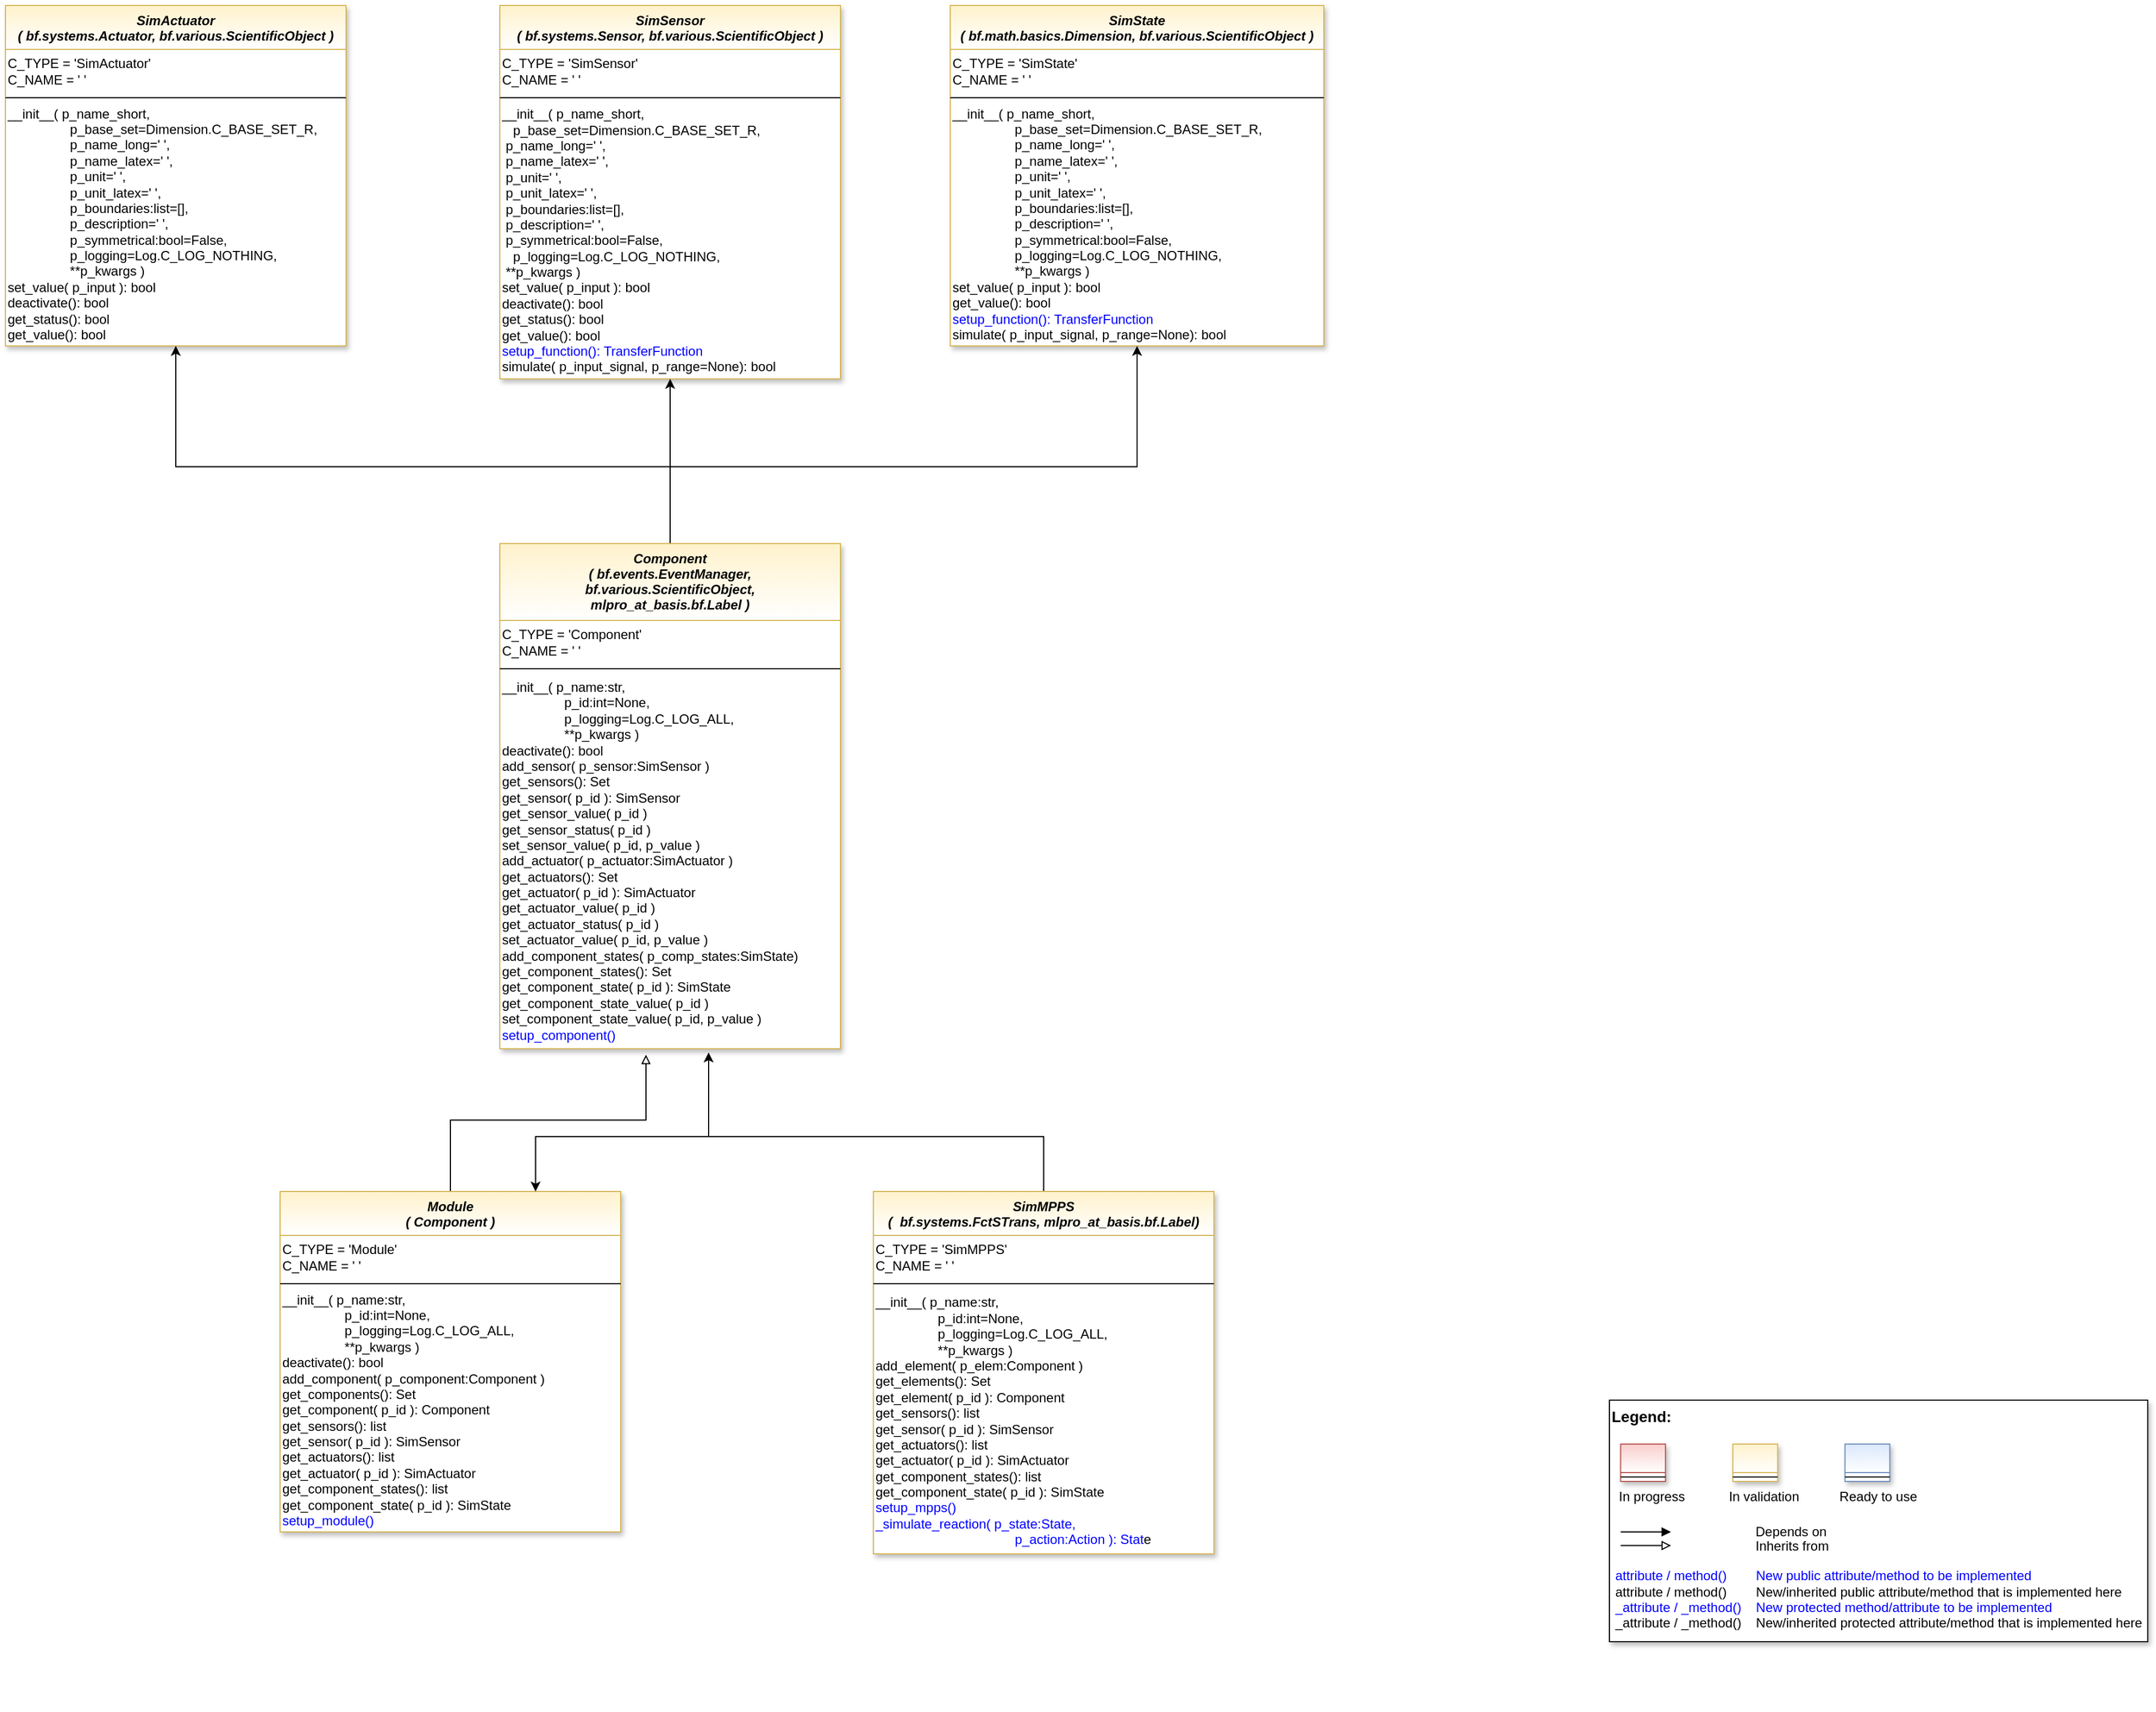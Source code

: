 <mxfile version="20.6.2" type="device"><diagram id="C5RBs43oDa-KdzZeNtuy" name="Page-1"><mxGraphModel dx="1422" dy="834" grid="1" gridSize="10" guides="1" tooltips="1" connect="1" arrows="1" fold="1" page="1" pageScale="1" pageWidth="2336" pageHeight="1654" math="0" shadow="0"><root><mxCell id="WIyWlLk6GJQsqaUBKTNV-0"/><mxCell id="WIyWlLk6GJQsqaUBKTNV-1" parent="WIyWlLk6GJQsqaUBKTNV-0"/><mxCell id="0DCWFAYMtEVJNfJJVhTo-0" value="" style="group" parent="WIyWlLk6GJQsqaUBKTNV-1" vertex="1" connectable="0"><mxGeometry x="1720" y="1350" width="490" height="220" as="geometry"/></mxCell><mxCell id="0DCWFAYMtEVJNfJJVhTo-1" value="&lt;font color=&quot;#000000&quot; size=&quot;1&quot;&gt;&lt;b style=&quot;font-size: 14px&quot;&gt;Legend:&lt;br&gt;&lt;/b&gt;&lt;/font&gt;&lt;br&gt;&lt;br&gt;&lt;br&gt;&lt;font color=&quot;#0000ff&quot; style=&quot;font-size: 6px&quot;&gt;&lt;br&gt;&lt;/font&gt;&lt;span style=&quot;color: rgb(0 , 0 , 0)&quot;&gt;&lt;font style=&quot;font-size: 4px&quot;&gt;&amp;nbsp; &amp;nbsp;&lt;/font&gt;&amp;nbsp;In progress&amp;nbsp; &amp;nbsp; &amp;nbsp; &amp;nbsp; &amp;nbsp; &amp;nbsp; In validation&amp;nbsp; &amp;nbsp; &amp;nbsp; &amp;nbsp; &amp;nbsp; &amp;nbsp;Ready to use&lt;/span&gt;&lt;font color=&quot;#000000&quot;&gt;&amp;nbsp;&lt;br&gt;&lt;/font&gt;&lt;font color=&quot;#0000ff&quot;&gt;&lt;br&gt;&lt;br&gt;&lt;br&gt;&lt;br&gt;&amp;nbsp;attribute / method()&amp;nbsp; &amp;nbsp; &amp;nbsp; &amp;nbsp; New public attribute/method to be implemented&lt;/font&gt;&lt;br&gt;&lt;font color=&quot;#000000&quot;&gt;&amp;nbsp;&lt;/font&gt;&lt;font color=&quot;#000000&quot;&gt;attribute / method()&lt;span&gt;&#9;&lt;/span&gt;&amp;nbsp; &amp;nbsp; &amp;nbsp; &amp;nbsp;New/inherited public attribute/method that is implemented here&lt;br&gt;&lt;/font&gt;&lt;font color=&quot;#0000ff&quot;&gt;&amp;nbsp;_attribute /&amp;nbsp;&lt;/font&gt;&lt;font color=&quot;#0000ff&quot;&gt;_method()&amp;nbsp; &amp;nbsp; New protected method/attribute to be implemented&lt;/font&gt;&lt;br&gt;&lt;font color=&quot;#000000&quot;&gt;&amp;nbsp;_attribute / _method()&amp;nbsp; &amp;nbsp; New/inherited protected attribute/method that is implemented here&lt;br&gt;&lt;/font&gt;&lt;font color=&quot;#000000&quot;&gt;&lt;br&gt;&lt;br&gt;&lt;br&gt;&lt;br&gt;&lt;br&gt;&lt;/font&gt;" style="text;html=1;align=left;verticalAlign=top;whiteSpace=wrap;rounded=0;fontColor=#006600;strokeColor=#000000;shadow=1;fillColor=#ffffff;" parent="0DCWFAYMtEVJNfJJVhTo-0" vertex="1"><mxGeometry width="490.0" height="220" as="geometry"/></mxCell><mxCell id="0DCWFAYMtEVJNfJJVhTo-2" value="Depends on" style="endArrow=block;html=1;labelPosition=right;verticalLabelPosition=middle;align=left;verticalAlign=middle;endFill=1;fontSize=12;" parent="0DCWFAYMtEVJNfJJVhTo-0" edge="1"><mxGeometry x="-1623.125" y="-2180" width="51.042" height="50" as="geometry"><mxPoint x="10.208" y="120.003" as="sourcePoint"/><mxPoint x="55.991" y="120.003" as="targetPoint"/><mxPoint x="98" as="offset"/><Array as="points"><mxPoint x="30.625" y="120"/></Array></mxGeometry></mxCell><mxCell id="0DCWFAYMtEVJNfJJVhTo-3" value="Inherits from" style="endArrow=block;html=1;labelPosition=right;verticalLabelPosition=middle;align=left;verticalAlign=middle;endFill=0;fontSize=12;" parent="0DCWFAYMtEVJNfJJVhTo-0" edge="1"><mxGeometry x="-1623.125" y="-2180" width="51.042" height="50" as="geometry"><mxPoint x="10.208" y="132.385" as="sourcePoint"/><mxPoint x="55.991" y="132.385" as="targetPoint"/><mxPoint x="98" y="1" as="offset"/></mxGeometry></mxCell><mxCell id="0DCWFAYMtEVJNfJJVhTo-4" value="" style="swimlane;fontStyle=3;align=center;verticalAlign=top;childLayout=stackLayout;horizontal=1;startSize=26;horizontalStack=0;resizeParent=1;resizeLast=0;collapsible=1;marginBottom=0;rounded=0;shadow=1;strokeWidth=1;fillColor=#f8cecc;strokeColor=#b85450;gradientColor=#ffffff;swimlaneFillColor=#ffffff;" parent="0DCWFAYMtEVJNfJJVhTo-0" vertex="1"><mxGeometry x="10.208" y="40" width="40.833" height="34" as="geometry"><mxRectangle x="230" y="140" width="160" height="26" as="alternateBounds"/></mxGeometry></mxCell><mxCell id="0DCWFAYMtEVJNfJJVhTo-5" value="" style="line;html=1;strokeWidth=1;align=left;verticalAlign=middle;spacingTop=-1;spacingLeft=3;spacingRight=3;rotatable=0;labelPosition=right;points=[];portConstraint=eastwest;" parent="0DCWFAYMtEVJNfJJVhTo-4" vertex="1"><mxGeometry y="26" width="40.833" height="8" as="geometry"/></mxCell><mxCell id="0DCWFAYMtEVJNfJJVhTo-6" value="" style="swimlane;fontStyle=3;align=center;verticalAlign=top;childLayout=stackLayout;horizontal=1;startSize=26;horizontalStack=0;resizeParent=1;resizeLast=0;collapsible=1;marginBottom=0;rounded=0;shadow=1;strokeWidth=1;fillColor=#fff2cc;strokeColor=#d6b656;gradientColor=#ffffff;swimlaneFillColor=#ffffff;" parent="0DCWFAYMtEVJNfJJVhTo-0" vertex="1"><mxGeometry x="112.292" y="40" width="40.833" height="34" as="geometry"><mxRectangle x="230" y="140" width="160" height="26" as="alternateBounds"/></mxGeometry></mxCell><mxCell id="0DCWFAYMtEVJNfJJVhTo-7" value="" style="line;html=1;strokeWidth=1;align=left;verticalAlign=middle;spacingTop=-1;spacingLeft=3;spacingRight=3;rotatable=0;labelPosition=right;points=[];portConstraint=eastwest;" parent="0DCWFAYMtEVJNfJJVhTo-6" vertex="1"><mxGeometry y="26" width="40.833" height="8" as="geometry"/></mxCell><mxCell id="0DCWFAYMtEVJNfJJVhTo-8" value="" style="swimlane;fontStyle=3;align=center;verticalAlign=top;childLayout=stackLayout;horizontal=1;startSize=26;horizontalStack=0;resizeParent=1;resizeLast=0;collapsible=1;marginBottom=0;rounded=0;shadow=1;strokeWidth=1;fillColor=#dae8fc;strokeColor=#6c8ebf;gradientColor=#ffffff;swimlaneFillColor=#ffffff;" parent="0DCWFAYMtEVJNfJJVhTo-0" vertex="1"><mxGeometry x="214.375" y="40" width="40.833" height="34" as="geometry"><mxRectangle x="230" y="140" width="160" height="26" as="alternateBounds"/></mxGeometry></mxCell><mxCell id="0DCWFAYMtEVJNfJJVhTo-9" value="" style="line;html=1;strokeWidth=1;align=left;verticalAlign=middle;spacingTop=-1;spacingLeft=3;spacingRight=3;rotatable=0;labelPosition=right;points=[];portConstraint=eastwest;" parent="0DCWFAYMtEVJNfJJVhTo-8" vertex="1"><mxGeometry y="26" width="40.833" height="8" as="geometry"/></mxCell><mxCell id="x-Rp9qp4rdqEKa-sH7-j-0" value="SimActuator&#10;( bf.systems.Actuator, bf.various.ScientificObject )" style="swimlane;fontStyle=3;align=center;verticalAlign=top;childLayout=stackLayout;horizontal=1;startSize=40;horizontalStack=0;resizeParent=1;resizeLast=0;collapsible=1;marginBottom=0;rounded=0;shadow=1;strokeWidth=1;fillColor=#fff2cc;strokeColor=#d6b656;swimlaneFillColor=#ffffff;gradientColor=#FFFFFF;" parent="WIyWlLk6GJQsqaUBKTNV-1" vertex="1"><mxGeometry x="260" y="80" width="310" height="310" as="geometry"><mxRectangle x="230" y="140" width="160" height="26" as="alternateBounds"/></mxGeometry></mxCell><mxCell id="x-Rp9qp4rdqEKa-sH7-j-1" value="&lt;span style=&quot;&quot;&gt;C_TYPE = 'SimActuator'&lt;br&gt;C_NAME = ' '&lt;br&gt;&lt;/span&gt;" style="text;html=1;strokeColor=none;fillColor=none;align=left;verticalAlign=middle;whiteSpace=wrap;rounded=0;" parent="x-Rp9qp4rdqEKa-sH7-j-0" vertex="1"><mxGeometry y="40" width="310" height="40" as="geometry"/></mxCell><mxCell id="x-Rp9qp4rdqEKa-sH7-j-2" value="" style="line;html=1;strokeWidth=1;align=left;verticalAlign=middle;spacingTop=-1;spacingLeft=3;spacingRight=3;rotatable=0;labelPosition=right;points=[];portConstraint=eastwest;fillColor=#f8cecc;strokeColor=#000000;" parent="x-Rp9qp4rdqEKa-sH7-j-0" vertex="1"><mxGeometry y="80" width="310" height="8" as="geometry"/></mxCell><mxCell id="x-Rp9qp4rdqEKa-sH7-j-3" value="__init__( p_name_short,&lt;br&gt;&amp;nbsp;&lt;span style=&quot;white-space: pre;&quot;&gt;&#9;&lt;/span&gt;&lt;span style=&quot;white-space: pre;&quot;&gt;&#9;&lt;/span&gt;&amp;nbsp;p_base_set=Dimension.C_BASE_SET_R,&lt;br&gt;&lt;span style=&quot;white-space: pre;&quot;&gt;&#9;&lt;/span&gt;&lt;span style=&quot;white-space: pre;&quot;&gt;&#9;&lt;/span&gt;&amp;nbsp;p_name_long=' ',&lt;br&gt;&lt;span style=&quot;white-space: pre;&quot;&gt;&#9;&lt;/span&gt;&lt;span style=&quot;white-space: pre;&quot;&gt;&#9;&lt;/span&gt;&amp;nbsp;p_name_latex=' ',&lt;br&gt;&lt;span style=&quot;white-space: pre;&quot;&gt;&#9;&lt;/span&gt;&lt;span style=&quot;white-space: pre;&quot;&gt;&#9;&lt;/span&gt;&amp;nbsp;p_unit=' ',&lt;br&gt;&lt;span style=&quot;white-space: pre;&quot;&gt;&#9;&lt;/span&gt;&lt;span style=&quot;white-space: pre;&quot;&gt;&#9;&lt;/span&gt;&amp;nbsp;p_unit_latex=' ',&lt;br&gt;&lt;span style=&quot;white-space: pre;&quot;&gt;&#9;&lt;/span&gt;&lt;span style=&quot;white-space: pre;&quot;&gt;&#9;&lt;/span&gt;&amp;nbsp;p_boundaries:list=[],&lt;br&gt;&lt;span style=&quot;white-space: pre;&quot;&gt;&#9;&lt;/span&gt;&lt;span style=&quot;white-space: pre;&quot;&gt;&#9;&lt;/span&gt;&amp;nbsp;p_description=' ',&lt;br&gt;&lt;span style=&quot;white-space: pre;&quot;&gt;&#9;&lt;/span&gt;&lt;span style=&quot;white-space: pre;&quot;&gt;&#9;&lt;/span&gt;&amp;nbsp;p_symmetrical:bool=False,&lt;br&gt;&amp;nbsp;&lt;span style=&quot;white-space: pre;&quot;&gt;&#9;&lt;/span&gt;&lt;span style=&quot;white-space: pre;&quot;&gt;&#9;&lt;/span&gt;&amp;nbsp;p_logging=Log.C_LOG_NOTHING,&lt;br&gt;&lt;span style=&quot;white-space: pre;&quot;&gt;&#9;&lt;/span&gt;&lt;span style=&quot;white-space: pre;&quot;&gt;&#9;&lt;/span&gt;&amp;nbsp;**p_kwargs )&lt;br&gt;set_value( p_input ): bool&lt;br&gt;deactivate(): bool&lt;br&gt;get_status(): bool&lt;br&gt;get_value(): bool" style="text;html=1;strokeColor=none;fillColor=none;align=left;verticalAlign=middle;whiteSpace=wrap;rounded=0;" parent="x-Rp9qp4rdqEKa-sH7-j-0" vertex="1"><mxGeometry y="88" width="310" height="222" as="geometry"/></mxCell><mxCell id="x-Rp9qp4rdqEKa-sH7-j-5" value="SimSensor&#10;( bf.systems.Sensor, bf.various.ScientificObject )" style="swimlane;fontStyle=3;align=center;verticalAlign=top;childLayout=stackLayout;horizontal=1;startSize=40;horizontalStack=0;resizeParent=1;resizeLast=0;collapsible=1;marginBottom=0;rounded=0;shadow=1;strokeWidth=1;fillColor=#fff2cc;strokeColor=#d6b656;swimlaneFillColor=#ffffff;gradientColor=#FFFFFF;" parent="WIyWlLk6GJQsqaUBKTNV-1" vertex="1"><mxGeometry x="710" y="80" width="310" height="340" as="geometry"><mxRectangle x="230" y="140" width="160" height="26" as="alternateBounds"/></mxGeometry></mxCell><mxCell id="x-Rp9qp4rdqEKa-sH7-j-6" value="&lt;span style=&quot;&quot;&gt;C_TYPE = 'SimSensor'&lt;br&gt;C_NAME = ' '&lt;br&gt;&lt;/span&gt;" style="text;html=1;strokeColor=none;fillColor=none;align=left;verticalAlign=middle;whiteSpace=wrap;rounded=0;" parent="x-Rp9qp4rdqEKa-sH7-j-5" vertex="1"><mxGeometry y="40" width="310" height="40" as="geometry"/></mxCell><mxCell id="x-Rp9qp4rdqEKa-sH7-j-7" value="" style="line;html=1;strokeWidth=1;align=left;verticalAlign=middle;spacingTop=-1;spacingLeft=3;spacingRight=3;rotatable=0;labelPosition=right;points=[];portConstraint=eastwest;fillColor=#f8cecc;strokeColor=#000000;" parent="x-Rp9qp4rdqEKa-sH7-j-5" vertex="1"><mxGeometry y="80" width="310" height="8" as="geometry"/></mxCell><mxCell id="x-Rp9qp4rdqEKa-sH7-j-8" value="__init__( p_name_short,&lt;br&gt;&amp;nbsp;&lt;span style=&quot;&quot;&gt;&#9;&lt;/span&gt;&lt;span style=&quot;&quot;&gt;&#9;&lt;/span&gt;&amp;nbsp;p_base_set=Dimension.C_BASE_SET_R,&lt;br&gt;&lt;span style=&quot;&quot;&gt;&#9;&lt;/span&gt;&lt;span style=&quot;&quot;&gt;&#9;&lt;/span&gt;&amp;nbsp;p_name_long=' ',&lt;br&gt;&lt;span style=&quot;&quot;&gt;&#9;&lt;/span&gt;&lt;span style=&quot;&quot;&gt;&#9;&lt;/span&gt;&amp;nbsp;p_name_latex=' ',&lt;br&gt;&lt;span style=&quot;&quot;&gt;&#9;&lt;/span&gt;&lt;span style=&quot;&quot;&gt;&#9;&lt;/span&gt;&amp;nbsp;p_unit=' ',&lt;br&gt;&lt;span style=&quot;&quot;&gt;&#9;&lt;/span&gt;&lt;span style=&quot;&quot;&gt;&#9;&lt;/span&gt;&amp;nbsp;p_unit_latex=' ',&lt;br&gt;&lt;span style=&quot;&quot;&gt;&#9;&lt;/span&gt;&lt;span style=&quot;&quot;&gt;&#9;&lt;/span&gt;&amp;nbsp;p_boundaries:list=[],&lt;br&gt;&lt;span style=&quot;&quot;&gt;&#9;&lt;/span&gt;&lt;span style=&quot;&quot;&gt;&#9;&lt;/span&gt;&amp;nbsp;p_description=' ',&lt;br&gt;&lt;span style=&quot;&quot;&gt;&#9;&lt;/span&gt;&lt;span style=&quot;&quot;&gt;&#9;&lt;/span&gt;&amp;nbsp;p_symmetrical:bool=False,&lt;br&gt;&amp;nbsp;&lt;span style=&quot;&quot;&gt;&#9;&lt;/span&gt;&lt;span style=&quot;&quot;&gt;&#9;&lt;/span&gt;&amp;nbsp;p_logging=Log.C_LOG_NOTHING,&lt;br&gt;&lt;span style=&quot;&quot;&gt;&#9;&lt;/span&gt;&lt;span style=&quot;&quot;&gt;&#9;&lt;/span&gt;&amp;nbsp;**p_kwargs )&lt;br&gt;set_value( p_input ): bool&lt;br&gt;deactivate(): bool&lt;br&gt;get_status(): bool&lt;br&gt;get_value(): bool&lt;br&gt;&lt;font color=&quot;#0000ff&quot;&gt;setup_function(): TransferFunction&lt;/font&gt;&lt;br&gt;simulate( p_input_signal, p_range=None): bool" style="text;html=1;strokeColor=none;fillColor=none;align=left;verticalAlign=middle;whiteSpace=wrap;rounded=0;" parent="x-Rp9qp4rdqEKa-sH7-j-5" vertex="1"><mxGeometry y="88" width="310" height="252" as="geometry"/></mxCell><mxCell id="x-Rp9qp4rdqEKa-sH7-j-9" value="SimState&#10;( bf.math.basics.Dimension, bf.various.ScientificObject )" style="swimlane;fontStyle=3;align=center;verticalAlign=top;childLayout=stackLayout;horizontal=1;startSize=40;horizontalStack=0;resizeParent=1;resizeLast=0;collapsible=1;marginBottom=0;rounded=0;shadow=1;strokeWidth=1;fillColor=#fff2cc;strokeColor=#d6b656;swimlaneFillColor=#ffffff;gradientColor=#FFFFFF;" parent="WIyWlLk6GJQsqaUBKTNV-1" vertex="1"><mxGeometry x="1120" y="80" width="340" height="310" as="geometry"><mxRectangle x="230" y="140" width="160" height="26" as="alternateBounds"/></mxGeometry></mxCell><mxCell id="x-Rp9qp4rdqEKa-sH7-j-10" value="&lt;span style=&quot;&quot;&gt;C_TYPE = 'SimState'&lt;br&gt;C_NAME = ' '&lt;br&gt;&lt;/span&gt;" style="text;html=1;strokeColor=none;fillColor=none;align=left;verticalAlign=middle;whiteSpace=wrap;rounded=0;" parent="x-Rp9qp4rdqEKa-sH7-j-9" vertex="1"><mxGeometry y="40" width="340" height="40" as="geometry"/></mxCell><mxCell id="x-Rp9qp4rdqEKa-sH7-j-11" value="" style="line;html=1;strokeWidth=1;align=left;verticalAlign=middle;spacingTop=-1;spacingLeft=3;spacingRight=3;rotatable=0;labelPosition=right;points=[];portConstraint=eastwest;fillColor=#f8cecc;strokeColor=#000000;" parent="x-Rp9qp4rdqEKa-sH7-j-9" vertex="1"><mxGeometry y="80" width="340" height="8" as="geometry"/></mxCell><mxCell id="x-Rp9qp4rdqEKa-sH7-j-12" value="__init__( p_name_short,&lt;br&gt;&amp;nbsp;&lt;span style=&quot;white-space: pre;&quot;&gt;&#9;&lt;/span&gt;&lt;span style=&quot;white-space: pre;&quot;&gt;&#9;&lt;/span&gt;&amp;nbsp;p_base_set=Dimension.C_BASE_SET_R,&lt;br&gt;&lt;span style=&quot;white-space: pre;&quot;&gt;&#9;&lt;/span&gt;&lt;span style=&quot;white-space: pre;&quot;&gt;&#9;&lt;/span&gt;&amp;nbsp;p_name_long=' ',&lt;br&gt;&lt;span style=&quot;white-space: pre;&quot;&gt;&#9;&lt;/span&gt;&lt;span style=&quot;white-space: pre;&quot;&gt;&#9;&lt;/span&gt;&amp;nbsp;p_name_latex=' ',&lt;br&gt;&lt;span style=&quot;white-space: pre;&quot;&gt;&#9;&lt;/span&gt;&lt;span style=&quot;white-space: pre;&quot;&gt;&#9;&lt;/span&gt;&amp;nbsp;p_unit=' ',&lt;br&gt;&lt;span style=&quot;white-space: pre;&quot;&gt;&#9;&lt;/span&gt;&lt;span style=&quot;white-space: pre;&quot;&gt;&#9;&lt;/span&gt;&amp;nbsp;p_unit_latex=' ',&lt;br&gt;&lt;span style=&quot;white-space: pre;&quot;&gt;&#9;&lt;/span&gt;&lt;span style=&quot;white-space: pre;&quot;&gt;&#9;&lt;/span&gt;&amp;nbsp;p_boundaries:list=[],&lt;br&gt;&lt;span style=&quot;white-space: pre;&quot;&gt;&#9;&lt;/span&gt;&lt;span style=&quot;white-space: pre;&quot;&gt;&#9;&lt;/span&gt;&amp;nbsp;p_description=' ',&lt;br&gt;&lt;span style=&quot;white-space: pre;&quot;&gt;&#9;&lt;/span&gt;&lt;span style=&quot;white-space: pre;&quot;&gt;&#9;&lt;/span&gt;&amp;nbsp;p_symmetrical:bool=False,&lt;br&gt;&amp;nbsp;&lt;span style=&quot;white-space: pre;&quot;&gt;&#9;&lt;/span&gt;&lt;span style=&quot;white-space: pre;&quot;&gt;&#9;&lt;/span&gt;&amp;nbsp;p_logging=Log.C_LOG_NOTHING,&lt;br&gt;&lt;span style=&quot;white-space: pre;&quot;&gt;&#9;&lt;/span&gt;&lt;span style=&quot;white-space: pre;&quot;&gt;&#9;&lt;/span&gt;&amp;nbsp;**p_kwargs )&lt;br&gt;set_value( p_input ): bool&lt;br&gt;get_value(): bool&lt;br&gt;&lt;font color=&quot;#0000ff&quot;&gt;setup_function(): TransferFunction&lt;/font&gt;&lt;br&gt;simulate( p_input_signal, p_range=None): bool" style="text;html=1;strokeColor=none;fillColor=none;align=left;verticalAlign=middle;whiteSpace=wrap;rounded=0;" parent="x-Rp9qp4rdqEKa-sH7-j-9" vertex="1"><mxGeometry y="88" width="340" height="222" as="geometry"/></mxCell><mxCell id="x-Rp9qp4rdqEKa-sH7-j-28" style="edgeStyle=orthogonalEdgeStyle;rounded=0;orthogonalLoop=1;jettySize=auto;html=1;exitX=0.5;exitY=0;exitDx=0;exitDy=0;entryX=0.5;entryY=1;entryDx=0;entryDy=0;fontColor=#0000FF;endArrow=classic;endFill=1;" parent="WIyWlLk6GJQsqaUBKTNV-1" source="x-Rp9qp4rdqEKa-sH7-j-15" target="x-Rp9qp4rdqEKa-sH7-j-8" edge="1"><mxGeometry relative="1" as="geometry"/></mxCell><mxCell id="x-Rp9qp4rdqEKa-sH7-j-29" style="edgeStyle=orthogonalEdgeStyle;rounded=0;orthogonalLoop=1;jettySize=auto;html=1;exitX=0.5;exitY=0;exitDx=0;exitDy=0;entryX=0.5;entryY=1;entryDx=0;entryDy=0;fontColor=#0000FF;endArrow=classic;endFill=1;" parent="WIyWlLk6GJQsqaUBKTNV-1" source="x-Rp9qp4rdqEKa-sH7-j-15" target="x-Rp9qp4rdqEKa-sH7-j-12" edge="1"><mxGeometry relative="1" as="geometry"><Array as="points"><mxPoint x="865" y="500"/><mxPoint x="1290" y="500"/></Array></mxGeometry></mxCell><mxCell id="x-Rp9qp4rdqEKa-sH7-j-30" style="edgeStyle=orthogonalEdgeStyle;rounded=0;orthogonalLoop=1;jettySize=auto;html=1;exitX=0.5;exitY=0;exitDx=0;exitDy=0;entryX=0.5;entryY=1;entryDx=0;entryDy=0;fontColor=#0000FF;endArrow=classic;endFill=1;" parent="WIyWlLk6GJQsqaUBKTNV-1" source="x-Rp9qp4rdqEKa-sH7-j-15" target="x-Rp9qp4rdqEKa-sH7-j-3" edge="1"><mxGeometry relative="1" as="geometry"><Array as="points"><mxPoint x="865" y="500"/><mxPoint x="415" y="500"/></Array></mxGeometry></mxCell><mxCell id="x-Rp9qp4rdqEKa-sH7-j-15" value="Component&#10;( bf.events.EventManager,&#10;bf.various.ScientificObject,&#10;mlpro_at_basis.bf.Label )" style="swimlane;fontStyle=3;align=center;verticalAlign=top;childLayout=stackLayout;horizontal=1;startSize=70;horizontalStack=0;resizeParent=1;resizeLast=0;collapsible=1;marginBottom=0;rounded=0;shadow=1;strokeWidth=1;fillColor=#fff2cc;strokeColor=#d6b656;swimlaneFillColor=#ffffff;gradientColor=#FFFFFF;" parent="WIyWlLk6GJQsqaUBKTNV-1" vertex="1"><mxGeometry x="710" y="570" width="310" height="460" as="geometry"><mxRectangle x="230" y="140" width="160" height="26" as="alternateBounds"/></mxGeometry></mxCell><mxCell id="x-Rp9qp4rdqEKa-sH7-j-16" value="&lt;span style=&quot;&quot;&gt;C_TYPE = 'Component'&lt;br&gt;C_NAME = ' '&lt;br&gt;&lt;/span&gt;" style="text;html=1;strokeColor=none;fillColor=none;align=left;verticalAlign=middle;whiteSpace=wrap;rounded=0;" parent="x-Rp9qp4rdqEKa-sH7-j-15" vertex="1"><mxGeometry y="70" width="310" height="40" as="geometry"/></mxCell><mxCell id="x-Rp9qp4rdqEKa-sH7-j-17" value="" style="line;html=1;strokeWidth=1;align=left;verticalAlign=middle;spacingTop=-1;spacingLeft=3;spacingRight=3;rotatable=0;labelPosition=right;points=[];portConstraint=eastwest;fillColor=#f8cecc;strokeColor=#000000;" parent="x-Rp9qp4rdqEKa-sH7-j-15" vertex="1"><mxGeometry y="110" width="310" height="8" as="geometry"/></mxCell><mxCell id="x-Rp9qp4rdqEKa-sH7-j-18" value="__init__( p_name:str,&lt;br&gt;&lt;span style=&quot;white-space: pre;&quot;&gt;&#9;&lt;/span&gt;&lt;span style=&quot;white-space: pre;&quot;&gt;&#9;&lt;/span&gt;&amp;nbsp;p_id:int=None,&lt;br&gt;&amp;nbsp;&lt;span style=&quot;white-space: pre;&quot;&gt;&#9;&lt;/span&gt;&lt;span style=&quot;white-space: pre;&quot;&gt;&#9;&lt;/span&gt;&amp;nbsp;p_logging=Log.C_LOG_ALL,&lt;br&gt;&lt;span style=&quot;white-space: pre;&quot;&gt;&#9;&lt;/span&gt;&lt;span style=&quot;white-space: pre;&quot;&gt;&#9;&lt;/span&gt;&amp;nbsp;**p_kwargs )&lt;br&gt;deactivate(): bool&lt;br&gt;add_sensor( p_sensor:SimSensor )&lt;br&gt;get_sensors(): Set&lt;br&gt;get_sensor( p_id ): SimSensor&lt;br&gt;get_sensor_value( p_id )&lt;br&gt;get_sensor_status( p_id )&lt;br&gt;set_sensor_value( p_id, p_value )&lt;br&gt;add_actuator( p_actuator:SimActuator )&lt;br&gt;get_actuators(): Set&lt;br&gt;get_actuator( p_id ): SimActuator&lt;br&gt;get_actuator_value( p_id )&lt;br&gt;get_actuator_status( p_id )&lt;br&gt;set_actuator_value( p_id, p_value )&lt;br&gt;add_component_states( p_comp_states:SimState)&lt;br&gt;get_component_states(): Set&lt;br&gt;get_component_state( p_id ): SimState&lt;br&gt;get_component_state_value( p_id )&lt;br&gt;set_component_state_value( p_id, p_value )&lt;br&gt;&lt;font color=&quot;#0000ff&quot;&gt;setup_component()&lt;/font&gt;" style="text;html=1;strokeColor=none;fillColor=none;align=left;verticalAlign=middle;whiteSpace=wrap;rounded=0;" parent="x-Rp9qp4rdqEKa-sH7-j-15" vertex="1"><mxGeometry y="118" width="310" height="342" as="geometry"/></mxCell><mxCell id="x-Rp9qp4rdqEKa-sH7-j-27" style="edgeStyle=orthogonalEdgeStyle;rounded=0;orthogonalLoop=1;jettySize=auto;html=1;entryX=0.429;entryY=1.016;entryDx=0;entryDy=0;entryPerimeter=0;fontColor=#0000FF;endArrow=block;endFill=0;" parent="WIyWlLk6GJQsqaUBKTNV-1" source="x-Rp9qp4rdqEKa-sH7-j-19" target="x-Rp9qp4rdqEKa-sH7-j-18" edge="1"><mxGeometry relative="1" as="geometry"/></mxCell><mxCell id="x-Rp9qp4rdqEKa-sH7-j-19" value="Module&#10;( Component )" style="swimlane;fontStyle=3;align=center;verticalAlign=top;childLayout=stackLayout;horizontal=1;startSize=40;horizontalStack=0;resizeParent=1;resizeLast=0;collapsible=1;marginBottom=0;rounded=0;shadow=1;strokeWidth=1;fillColor=#fff2cc;strokeColor=#d6b656;swimlaneFillColor=#ffffff;gradientColor=#FFFFFF;" parent="WIyWlLk6GJQsqaUBKTNV-1" vertex="1"><mxGeometry x="510" y="1160" width="310" height="310" as="geometry"><mxRectangle x="230" y="140" width="160" height="26" as="alternateBounds"/></mxGeometry></mxCell><mxCell id="x-Rp9qp4rdqEKa-sH7-j-20" value="&lt;span style=&quot;&quot;&gt;C_TYPE = 'Module'&lt;br&gt;C_NAME = ' '&lt;br&gt;&lt;/span&gt;" style="text;html=1;strokeColor=none;fillColor=none;align=left;verticalAlign=middle;whiteSpace=wrap;rounded=0;" parent="x-Rp9qp4rdqEKa-sH7-j-19" vertex="1"><mxGeometry y="40" width="310" height="40" as="geometry"/></mxCell><mxCell id="x-Rp9qp4rdqEKa-sH7-j-21" value="" style="line;html=1;strokeWidth=1;align=left;verticalAlign=middle;spacingTop=-1;spacingLeft=3;spacingRight=3;rotatable=0;labelPosition=right;points=[];portConstraint=eastwest;fillColor=#f8cecc;strokeColor=#000000;" parent="x-Rp9qp4rdqEKa-sH7-j-19" vertex="1"><mxGeometry y="80" width="310" height="8" as="geometry"/></mxCell><mxCell id="x-Rp9qp4rdqEKa-sH7-j-22" value="__init__( p_name:str,&lt;br&gt;&lt;span style=&quot;white-space: pre;&quot;&gt;&#9;&lt;/span&gt;&lt;span style=&quot;white-space: pre;&quot;&gt;&#9;&lt;/span&gt;&amp;nbsp;p_id:int=None,&lt;br&gt;&amp;nbsp;&lt;span style=&quot;white-space: pre;&quot;&gt;&#9;&lt;/span&gt;&lt;span style=&quot;white-space: pre;&quot;&gt;&#9;&lt;/span&gt;&amp;nbsp;p_logging=Log.C_LOG_ALL,&lt;br&gt;&lt;span style=&quot;white-space: pre;&quot;&gt;&#9;&lt;/span&gt;&lt;span style=&quot;white-space: pre;&quot;&gt;&#9;&lt;/span&gt;&amp;nbsp;**p_kwargs )&lt;br&gt;deactivate(): bool&lt;br&gt;add_component( p_component:Component )&lt;br&gt;get_components(): Set&lt;br&gt;get_component( p_id ): Component&lt;br&gt;get_sensors(): list&lt;br&gt;get_sensor( p_id ): SimSensor&lt;br&gt;get_actuators(): list&lt;br&gt;get_actuator( p_id ): SimActuator&lt;br&gt;get_component_states(): list&lt;br&gt;get_component_state( p_id ): SimState&lt;br&gt;&lt;font color=&quot;#0000ff&quot;&gt;setup_module()&lt;/font&gt;" style="text;html=1;strokeColor=none;fillColor=none;align=left;verticalAlign=middle;whiteSpace=wrap;rounded=0;" parent="x-Rp9qp4rdqEKa-sH7-j-19" vertex="1"><mxGeometry y="88" width="310" height="222" as="geometry"/></mxCell><mxCell id="x-Rp9qp4rdqEKa-sH7-j-31" style="edgeStyle=orthogonalEdgeStyle;rounded=0;orthogonalLoop=1;jettySize=auto;html=1;exitX=0.5;exitY=0;exitDx=0;exitDy=0;entryX=0.613;entryY=1.01;entryDx=0;entryDy=0;entryPerimeter=0;fontColor=#0000FF;endArrow=classic;endFill=1;" parent="WIyWlLk6GJQsqaUBKTNV-1" source="x-Rp9qp4rdqEKa-sH7-j-23" target="x-Rp9qp4rdqEKa-sH7-j-18" edge="1"><mxGeometry relative="1" as="geometry"><Array as="points"><mxPoint x="1205" y="1110"/><mxPoint x="900" y="1110"/></Array></mxGeometry></mxCell><mxCell id="x-Rp9qp4rdqEKa-sH7-j-33" style="edgeStyle=orthogonalEdgeStyle;rounded=0;orthogonalLoop=1;jettySize=auto;html=1;exitX=0.5;exitY=0;exitDx=0;exitDy=0;entryX=0.75;entryY=0;entryDx=0;entryDy=0;fontColor=#0000FF;endArrow=classic;endFill=1;" parent="WIyWlLk6GJQsqaUBKTNV-1" source="x-Rp9qp4rdqEKa-sH7-j-23" target="x-Rp9qp4rdqEKa-sH7-j-19" edge="1"><mxGeometry relative="1" as="geometry"><Array as="points"><mxPoint x="1205" y="1110"/><mxPoint x="743" y="1110"/></Array></mxGeometry></mxCell><mxCell id="x-Rp9qp4rdqEKa-sH7-j-23" value="SimMPPS&#10;(  bf.systems.FctSTrans, mlpro_at_basis.bf.Label)" style="swimlane;fontStyle=3;align=center;verticalAlign=top;childLayout=stackLayout;horizontal=1;startSize=40;horizontalStack=0;resizeParent=1;resizeLast=0;collapsible=1;marginBottom=0;rounded=0;shadow=1;strokeWidth=1;fillColor=#fff2cc;strokeColor=#d6b656;swimlaneFillColor=#ffffff;gradientColor=#FFFFFF;" parent="WIyWlLk6GJQsqaUBKTNV-1" vertex="1"><mxGeometry x="1050" y="1160" width="310" height="330" as="geometry"><mxRectangle x="230" y="140" width="160" height="26" as="alternateBounds"/></mxGeometry></mxCell><mxCell id="x-Rp9qp4rdqEKa-sH7-j-24" value="&lt;span style=&quot;&quot;&gt;C_TYPE = 'SimMPPS'&lt;br&gt;C_NAME = ' '&lt;br&gt;&lt;/span&gt;" style="text;html=1;strokeColor=none;fillColor=none;align=left;verticalAlign=middle;whiteSpace=wrap;rounded=0;" parent="x-Rp9qp4rdqEKa-sH7-j-23" vertex="1"><mxGeometry y="40" width="310" height="40" as="geometry"/></mxCell><mxCell id="x-Rp9qp4rdqEKa-sH7-j-25" value="" style="line;html=1;strokeWidth=1;align=left;verticalAlign=middle;spacingTop=-1;spacingLeft=3;spacingRight=3;rotatable=0;labelPosition=right;points=[];portConstraint=eastwest;fillColor=#f8cecc;strokeColor=#000000;" parent="x-Rp9qp4rdqEKa-sH7-j-23" vertex="1"><mxGeometry y="80" width="310" height="8" as="geometry"/></mxCell><mxCell id="x-Rp9qp4rdqEKa-sH7-j-26" value="__init__( p_name:str,&lt;br&gt;&lt;span style=&quot;&quot;&gt;&#9;&lt;/span&gt;&lt;span style=&quot;&quot;&gt;&#9;&lt;/span&gt;&amp;nbsp;&lt;span style=&quot;white-space: pre;&quot;&gt;&#9;&lt;/span&gt;&lt;span style=&quot;white-space: pre;&quot;&gt;&#9;&lt;/span&gt;&amp;nbsp;p_id:int=None,&lt;br&gt;&amp;nbsp;&lt;span style=&quot;&quot;&gt;&#9;&lt;/span&gt;&lt;span style=&quot;&quot;&gt;&#9;&lt;/span&gt;&amp;nbsp;&lt;span style=&quot;white-space: pre;&quot;&gt;&#9;&lt;/span&gt;&lt;span style=&quot;white-space: pre;&quot;&gt;&#9;&lt;/span&gt;&amp;nbsp;p_logging=Log.C_LOG_ALL,&lt;br&gt;&lt;span style=&quot;&quot;&gt;&#9;&lt;/span&gt;&lt;span style=&quot;&quot;&gt;&#9;&lt;/span&gt;&amp;nbsp;&lt;span style=&quot;white-space: pre;&quot;&gt;&#9;&lt;/span&gt;&lt;span style=&quot;white-space: pre;&quot;&gt;&#9;&lt;/span&gt;&amp;nbsp;**p_kwargs )&lt;br&gt;add_element( p_elem:Component )&lt;br&gt;get_elements(): Set&lt;br&gt;get_element( p_id ): Component&lt;br&gt;get_sensors(): list&lt;br&gt;get_sensor( p_id ): SimSensor&lt;br&gt;get_actuators(): list&lt;br&gt;get_actuator( p_id ): SimActuator&lt;br&gt;get_component_states(): list&lt;br&gt;get_component_state( p_id ): SimState&lt;br&gt;&lt;font color=&quot;#0000ff&quot;&gt;setup_mpps()&lt;br&gt;_simulate_reaction( p_state:State,&lt;br&gt;&lt;span style=&quot;white-space: pre;&quot;&gt;&#9;&lt;/span&gt;&lt;span style=&quot;white-space: pre;&quot;&gt;&#9;&lt;/span&gt;&lt;span style=&quot;white-space: pre;&quot;&gt;&#9;&lt;/span&gt;&lt;span style=&quot;white-space: pre;&quot;&gt;&#9;&lt;/span&gt;&amp;nbsp; &amp;nbsp; &amp;nbsp; p_action:Action ): Stat&lt;/font&gt;e" style="text;html=1;strokeColor=none;fillColor=none;align=left;verticalAlign=middle;whiteSpace=wrap;rounded=0;" parent="x-Rp9qp4rdqEKa-sH7-j-23" vertex="1"><mxGeometry y="88" width="310" height="242" as="geometry"/></mxCell></root></mxGraphModel></diagram></mxfile>